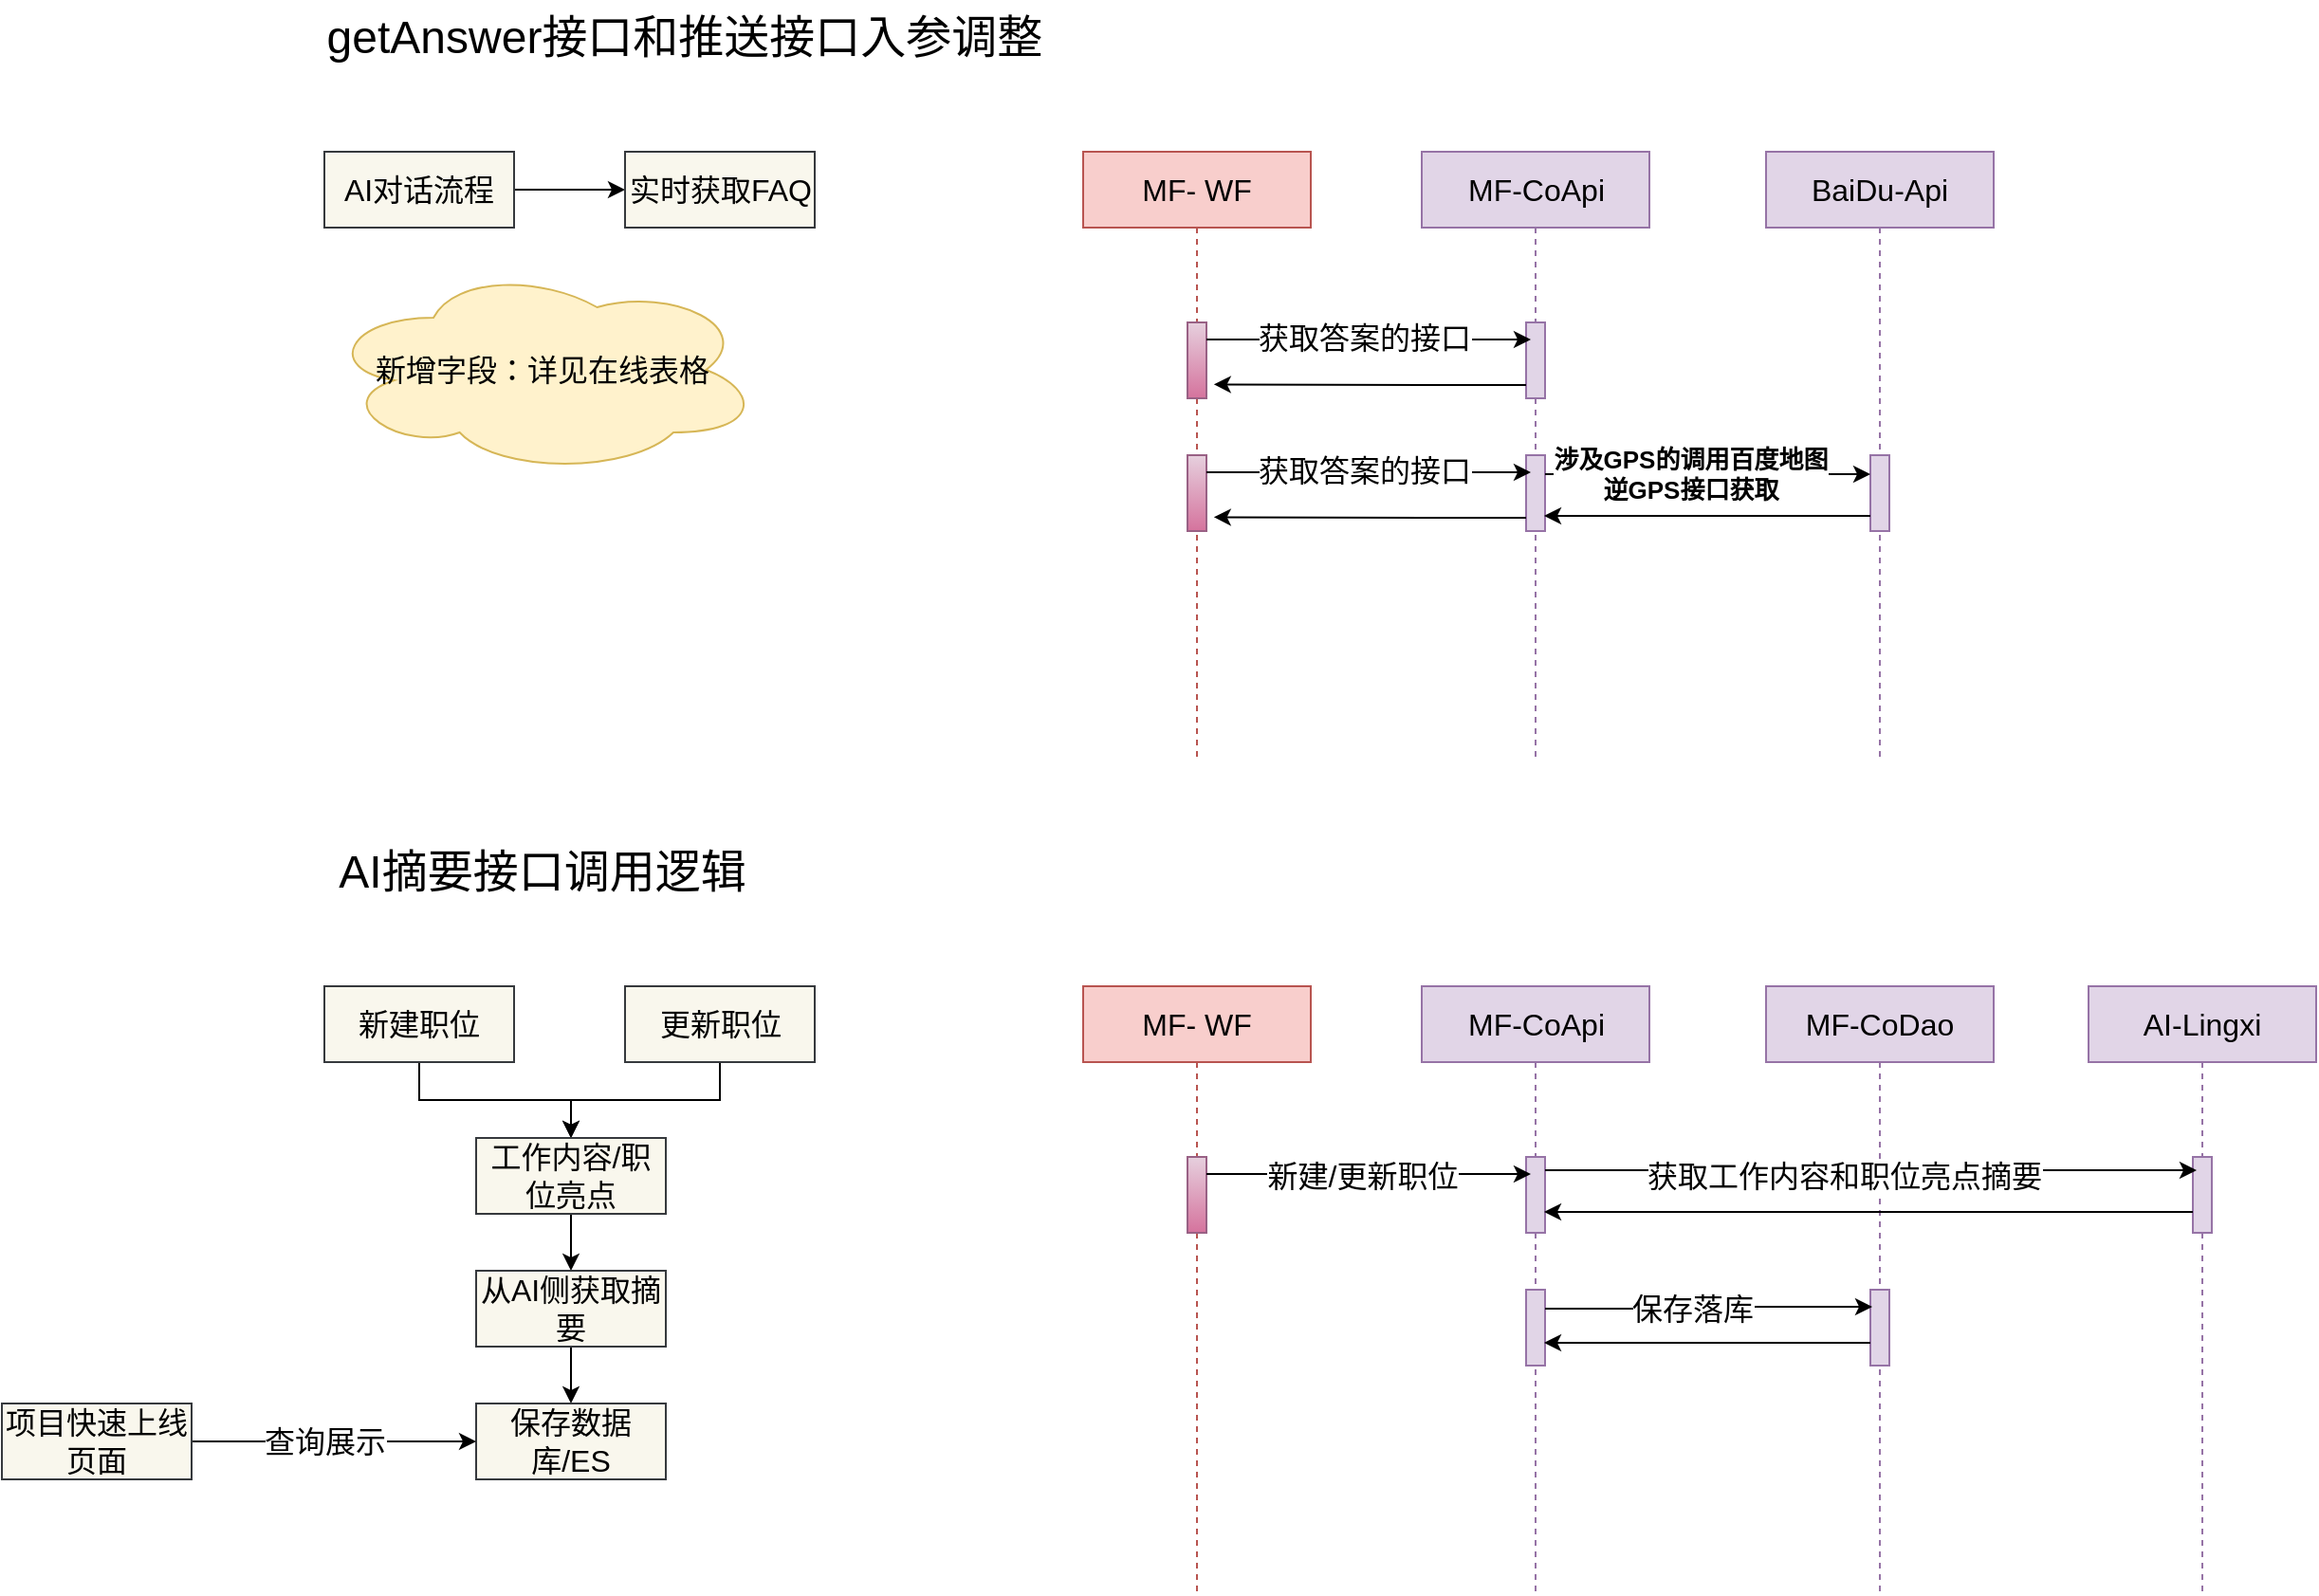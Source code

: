 <mxfile version="21.5.0" type="github">
  <diagram name="第 1 页" id="okgRd9AZlKehFwecoaof">
    <mxGraphModel dx="1834" dy="796" grid="1" gridSize="10" guides="1" tooltips="1" connect="1" arrows="1" fold="1" page="0" pageScale="1" pageWidth="827" pageHeight="1169" math="0" shadow="0">
      <root>
        <mxCell id="0" />
        <mxCell id="1" parent="0" />
        <mxCell id="PgGattzd3bPUR50WQWmN-2" value="getAnswer接口和推送接口入参调整" style="text;html=1;strokeColor=none;fillColor=none;align=center;verticalAlign=middle;whiteSpace=wrap;rounded=0;fontSize=24;" vertex="1" parent="1">
          <mxGeometry x="-120" y="80" width="380" height="40" as="geometry" />
        </mxCell>
        <mxCell id="PgGattzd3bPUR50WQWmN-3" value="" style="edgeStyle=orthogonalEdgeStyle;orthogonalLoop=1;jettySize=auto;html=1;" edge="1" parent="1" source="PgGattzd3bPUR50WQWmN-4" target="PgGattzd3bPUR50WQWmN-5">
          <mxGeometry relative="1" as="geometry" />
        </mxCell>
        <mxCell id="PgGattzd3bPUR50WQWmN-4" value="AI对话流程" style="whiteSpace=wrap;html=1;verticalAlign=middle;labelBackgroundColor=none;fontSize=16;fillColor=#f9f7ed;strokeColor=#36393d;rounded=0;" vertex="1" parent="1">
          <mxGeometry x="-120" y="160" width="100" height="40" as="geometry" />
        </mxCell>
        <mxCell id="PgGattzd3bPUR50WQWmN-5" value="实时获取FAQ" style="whiteSpace=wrap;html=1;verticalAlign=middle;labelBackgroundColor=none;fontSize=16;fillColor=#f9f7ed;strokeColor=#36393d;rounded=0;" vertex="1" parent="1">
          <mxGeometry x="38.5" y="160" width="100" height="40" as="geometry" />
        </mxCell>
        <mxCell id="PgGattzd3bPUR50WQWmN-6" value="MF- WF" style="shape=umlLifeline;perimeter=lifelinePerimeter;whiteSpace=wrap;html=1;container=1;collapsible=0;recursiveResize=0;outlineConnect=0;rounded=0;fontFamily=Helvetica;fontSize=16;strokeColor=#b85450;fillColor=#f8cecc;" vertex="1" parent="1">
          <mxGeometry x="280" y="160" width="120" height="320" as="geometry" />
        </mxCell>
        <mxCell id="PgGattzd3bPUR50WQWmN-7" value="" style="html=1;points=[];perimeter=orthogonalPerimeter;rounded=0;fontFamily=Helvetica;fontSize=19;strokeColor=#996185;fillColor=#e6d0de;gradientColor=#d5739d;" vertex="1" parent="PgGattzd3bPUR50WQWmN-6">
          <mxGeometry x="55" y="90" width="10" height="40" as="geometry" />
        </mxCell>
        <mxCell id="PgGattzd3bPUR50WQWmN-8" value="MF-CoApi" style="shape=umlLifeline;perimeter=lifelinePerimeter;whiteSpace=wrap;html=1;container=1;collapsible=0;recursiveResize=0;outlineConnect=0;rounded=0;fontFamily=Helvetica;fontSize=16;strokeColor=#9673a6;fillColor=#e1d5e7;" vertex="1" parent="1">
          <mxGeometry x="458.5" y="160" width="120" height="320" as="geometry" />
        </mxCell>
        <mxCell id="PgGattzd3bPUR50WQWmN-9" value="" style="html=1;points=[];perimeter=orthogonalPerimeter;rounded=0;fontFamily=Helvetica;fontSize=19;strokeColor=#9673a6;fillColor=#e1d5e7;" vertex="1" parent="PgGattzd3bPUR50WQWmN-8">
          <mxGeometry x="55" y="90" width="10" height="40" as="geometry" />
        </mxCell>
        <mxCell id="PgGattzd3bPUR50WQWmN-16" value="" style="html=1;points=[];perimeter=orthogonalPerimeter;rounded=0;fontFamily=Helvetica;fontSize=19;strokeColor=#996185;fillColor=#e6d0de;gradientColor=#d5739d;" vertex="1" parent="PgGattzd3bPUR50WQWmN-8">
          <mxGeometry x="-123.5" y="160" width="10" height="40" as="geometry" />
        </mxCell>
        <mxCell id="PgGattzd3bPUR50WQWmN-17" value="" style="html=1;points=[];perimeter=orthogonalPerimeter;rounded=0;fontFamily=Helvetica;fontSize=19;strokeColor=#9673a6;fillColor=#e1d5e7;" vertex="1" parent="PgGattzd3bPUR50WQWmN-8">
          <mxGeometry x="55" y="160" width="10" height="40" as="geometry" />
        </mxCell>
        <mxCell id="PgGattzd3bPUR50WQWmN-18" style="edgeStyle=orthogonalEdgeStyle;orthogonalLoop=1;jettySize=auto;html=1;entryX=0.25;entryY=0.225;entryDx=0;entryDy=0;entryPerimeter=0;" edge="1" parent="PgGattzd3bPUR50WQWmN-8" source="PgGattzd3bPUR50WQWmN-16" target="PgGattzd3bPUR50WQWmN-17">
          <mxGeometry relative="1" as="geometry">
            <Array as="points">
              <mxPoint x="-78.5" y="169" />
              <mxPoint x="-78.5" y="169" />
            </Array>
          </mxGeometry>
        </mxCell>
        <mxCell id="PgGattzd3bPUR50WQWmN-19" value="获取答案的接口" style="edgeLabel;html=1;align=center;verticalAlign=middle;resizable=0;points=[];fontSize=16;" vertex="1" connectable="0" parent="PgGattzd3bPUR50WQWmN-18">
          <mxGeometry x="-0.029" y="1" relative="1" as="geometry">
            <mxPoint as="offset" />
          </mxGeometry>
        </mxCell>
        <mxCell id="PgGattzd3bPUR50WQWmN-20" style="edgeStyle=orthogonalEdgeStyle;orthogonalLoop=1;jettySize=auto;html=1;entryX=1.389;entryY=0.817;entryDx=0;entryDy=0;entryPerimeter=0;" edge="1" parent="PgGattzd3bPUR50WQWmN-8" source="PgGattzd3bPUR50WQWmN-17" target="PgGattzd3bPUR50WQWmN-16">
          <mxGeometry relative="1" as="geometry">
            <Array as="points">
              <mxPoint x="11.5" y="193" />
              <mxPoint x="11.5" y="193" />
            </Array>
          </mxGeometry>
        </mxCell>
        <mxCell id="PgGattzd3bPUR50WQWmN-10" style="edgeStyle=orthogonalEdgeStyle;orthogonalLoop=1;jettySize=auto;html=1;entryX=0.25;entryY=0.225;entryDx=0;entryDy=0;entryPerimeter=0;" edge="1" parent="1" source="PgGattzd3bPUR50WQWmN-7" target="PgGattzd3bPUR50WQWmN-9">
          <mxGeometry relative="1" as="geometry">
            <Array as="points">
              <mxPoint x="380" y="259" />
              <mxPoint x="380" y="259" />
            </Array>
          </mxGeometry>
        </mxCell>
        <mxCell id="PgGattzd3bPUR50WQWmN-11" value="获取答案的接口" style="edgeLabel;html=1;align=center;verticalAlign=middle;resizable=0;points=[];fontSize=16;" vertex="1" connectable="0" parent="PgGattzd3bPUR50WQWmN-10">
          <mxGeometry x="-0.029" y="1" relative="1" as="geometry">
            <mxPoint as="offset" />
          </mxGeometry>
        </mxCell>
        <mxCell id="PgGattzd3bPUR50WQWmN-12" style="edgeStyle=orthogonalEdgeStyle;orthogonalLoop=1;jettySize=auto;html=1;entryX=1.389;entryY=0.817;entryDx=0;entryDy=0;entryPerimeter=0;" edge="1" parent="1" source="PgGattzd3bPUR50WQWmN-9" target="PgGattzd3bPUR50WQWmN-7">
          <mxGeometry relative="1" as="geometry">
            <Array as="points">
              <mxPoint x="470" y="283" />
              <mxPoint x="470" y="283" />
            </Array>
          </mxGeometry>
        </mxCell>
        <mxCell id="PgGattzd3bPUR50WQWmN-13" value="新增字段：详见在线表格" style="ellipse;shape=cloud;whiteSpace=wrap;html=1;fillColor=#fff2cc;strokeColor=#d6b656;fontSize=16;" vertex="1" parent="1">
          <mxGeometry x="-120" y="220" width="230" height="110" as="geometry" />
        </mxCell>
        <mxCell id="PgGattzd3bPUR50WQWmN-14" value="BaiDu-Api" style="shape=umlLifeline;perimeter=lifelinePerimeter;whiteSpace=wrap;html=1;container=1;collapsible=0;recursiveResize=0;outlineConnect=0;rounded=0;fontFamily=Helvetica;fontSize=16;strokeColor=#9673a6;fillColor=#e1d5e7;" vertex="1" parent="1">
          <mxGeometry x="640" y="160" width="120" height="320" as="geometry" />
        </mxCell>
        <mxCell id="PgGattzd3bPUR50WQWmN-15" value="" style="html=1;points=[];perimeter=orthogonalPerimeter;rounded=0;fontFamily=Helvetica;fontSize=19;strokeColor=#9673a6;fillColor=#e1d5e7;" vertex="1" parent="PgGattzd3bPUR50WQWmN-14">
          <mxGeometry x="55" y="160" width="10" height="40" as="geometry" />
        </mxCell>
        <mxCell id="PgGattzd3bPUR50WQWmN-21" style="edgeStyle=orthogonalEdgeStyle;rounded=0;orthogonalLoop=1;jettySize=auto;html=1;entryX=0;entryY=0.25;entryDx=0;entryDy=0;entryPerimeter=0;" edge="1" parent="1" source="PgGattzd3bPUR50WQWmN-17" target="PgGattzd3bPUR50WQWmN-15">
          <mxGeometry relative="1" as="geometry">
            <Array as="points">
              <mxPoint x="560" y="330" />
              <mxPoint x="560" y="330" />
            </Array>
          </mxGeometry>
        </mxCell>
        <mxCell id="PgGattzd3bPUR50WQWmN-23" value="涉及GPS的调用百度地图&lt;br style=&quot;font-size: 13px;&quot;&gt;逆GPS接口获取" style="edgeLabel;html=1;align=center;verticalAlign=middle;resizable=0;points=[];fontSize=13;fontStyle=1" vertex="1" connectable="0" parent="PgGattzd3bPUR50WQWmN-21">
          <mxGeometry x="-0.609" y="-1" relative="1" as="geometry">
            <mxPoint x="43" y="-1" as="offset" />
          </mxGeometry>
        </mxCell>
        <mxCell id="PgGattzd3bPUR50WQWmN-22" style="edgeStyle=orthogonalEdgeStyle;rounded=0;orthogonalLoop=1;jettySize=auto;html=1;entryX=0.95;entryY=0.8;entryDx=0;entryDy=0;entryPerimeter=0;" edge="1" parent="1" source="PgGattzd3bPUR50WQWmN-15" target="PgGattzd3bPUR50WQWmN-17">
          <mxGeometry relative="1" as="geometry">
            <Array as="points">
              <mxPoint x="650" y="352" />
              <mxPoint x="650" y="352" />
            </Array>
          </mxGeometry>
        </mxCell>
        <mxCell id="PgGattzd3bPUR50WQWmN-24" value="AI摘要接口调用逻辑" style="text;html=1;strokeColor=none;fillColor=none;align=center;verticalAlign=middle;whiteSpace=wrap;rounded=0;fontSize=24;" vertex="1" parent="1">
          <mxGeometry x="-120" y="520" width="230" height="40" as="geometry" />
        </mxCell>
        <mxCell id="PgGattzd3bPUR50WQWmN-26" value="MF- WF" style="shape=umlLifeline;perimeter=lifelinePerimeter;whiteSpace=wrap;html=1;container=1;collapsible=0;recursiveResize=0;outlineConnect=0;rounded=0;fontFamily=Helvetica;fontSize=16;strokeColor=#b85450;fillColor=#f8cecc;" vertex="1" parent="1">
          <mxGeometry x="280" y="600" width="120" height="320" as="geometry" />
        </mxCell>
        <mxCell id="PgGattzd3bPUR50WQWmN-27" value="" style="html=1;points=[];perimeter=orthogonalPerimeter;rounded=0;fontFamily=Helvetica;fontSize=19;strokeColor=#996185;fillColor=#e6d0de;gradientColor=#d5739d;" vertex="1" parent="PgGattzd3bPUR50WQWmN-26">
          <mxGeometry x="55" y="90" width="10" height="40" as="geometry" />
        </mxCell>
        <mxCell id="PgGattzd3bPUR50WQWmN-28" value="MF-CoApi" style="shape=umlLifeline;perimeter=lifelinePerimeter;whiteSpace=wrap;html=1;container=1;collapsible=0;recursiveResize=0;outlineConnect=0;rounded=0;fontFamily=Helvetica;fontSize=16;strokeColor=#9673a6;fillColor=#e1d5e7;" vertex="1" parent="1">
          <mxGeometry x="458.5" y="600" width="120" height="320" as="geometry" />
        </mxCell>
        <mxCell id="PgGattzd3bPUR50WQWmN-29" value="" style="html=1;points=[];perimeter=orthogonalPerimeter;rounded=0;fontFamily=Helvetica;fontSize=19;strokeColor=#9673a6;fillColor=#e1d5e7;" vertex="1" parent="PgGattzd3bPUR50WQWmN-28">
          <mxGeometry x="55" y="90" width="10" height="40" as="geometry" />
        </mxCell>
        <mxCell id="PgGattzd3bPUR50WQWmN-31" value="" style="html=1;points=[];perimeter=orthogonalPerimeter;rounded=0;fontFamily=Helvetica;fontSize=19;strokeColor=#9673a6;fillColor=#e1d5e7;" vertex="1" parent="PgGattzd3bPUR50WQWmN-28">
          <mxGeometry x="55" y="160" width="10" height="40" as="geometry" />
        </mxCell>
        <mxCell id="PgGattzd3bPUR50WQWmN-35" style="edgeStyle=orthogonalEdgeStyle;orthogonalLoop=1;jettySize=auto;html=1;entryX=0.25;entryY=0.225;entryDx=0;entryDy=0;entryPerimeter=0;" edge="1" parent="1" source="PgGattzd3bPUR50WQWmN-27" target="PgGattzd3bPUR50WQWmN-29">
          <mxGeometry relative="1" as="geometry">
            <Array as="points">
              <mxPoint x="380" y="699" />
              <mxPoint x="380" y="699" />
            </Array>
          </mxGeometry>
        </mxCell>
        <mxCell id="PgGattzd3bPUR50WQWmN-76" value="新建/更新职位" style="edgeLabel;html=1;align=center;verticalAlign=middle;resizable=0;points=[];fontSize=16;" vertex="1" connectable="0" parent="PgGattzd3bPUR50WQWmN-35">
          <mxGeometry x="-0.041" y="-1" relative="1" as="geometry">
            <mxPoint as="offset" />
          </mxGeometry>
        </mxCell>
        <mxCell id="PgGattzd3bPUR50WQWmN-38" value="MF-CoDao" style="shape=umlLifeline;perimeter=lifelinePerimeter;whiteSpace=wrap;html=1;container=1;collapsible=0;recursiveResize=0;outlineConnect=0;rounded=0;fontFamily=Helvetica;fontSize=16;strokeColor=#9673a6;fillColor=#e1d5e7;" vertex="1" parent="1">
          <mxGeometry x="640" y="600" width="120" height="320" as="geometry" />
        </mxCell>
        <mxCell id="PgGattzd3bPUR50WQWmN-39" value="" style="html=1;points=[];perimeter=orthogonalPerimeter;rounded=0;fontFamily=Helvetica;fontSize=19;strokeColor=#9673a6;fillColor=#e1d5e7;" vertex="1" parent="PgGattzd3bPUR50WQWmN-38">
          <mxGeometry x="55" y="160" width="10" height="40" as="geometry" />
        </mxCell>
        <mxCell id="PgGattzd3bPUR50WQWmN-66" style="edgeStyle=orthogonalEdgeStyle;rounded=0;orthogonalLoop=1;jettySize=auto;html=1;entryX=0.5;entryY=0;entryDx=0;entryDy=0;" edge="1" parent="1" source="PgGattzd3bPUR50WQWmN-61" target="PgGattzd3bPUR50WQWmN-64">
          <mxGeometry relative="1" as="geometry" />
        </mxCell>
        <mxCell id="PgGattzd3bPUR50WQWmN-61" value="新建职位" style="whiteSpace=wrap;html=1;verticalAlign=middle;labelBackgroundColor=none;fontSize=16;fillColor=#f9f7ed;strokeColor=#36393d;rounded=0;" vertex="1" parent="1">
          <mxGeometry x="-120" y="600" width="100" height="40" as="geometry" />
        </mxCell>
        <mxCell id="PgGattzd3bPUR50WQWmN-65" style="edgeStyle=orthogonalEdgeStyle;rounded=0;orthogonalLoop=1;jettySize=auto;html=1;entryX=0.5;entryY=0;entryDx=0;entryDy=0;" edge="1" parent="1" source="PgGattzd3bPUR50WQWmN-63" target="PgGattzd3bPUR50WQWmN-64">
          <mxGeometry relative="1" as="geometry" />
        </mxCell>
        <mxCell id="PgGattzd3bPUR50WQWmN-63" value="更新职位" style="whiteSpace=wrap;html=1;verticalAlign=middle;labelBackgroundColor=none;fontSize=16;fillColor=#f9f7ed;strokeColor=#36393d;rounded=0;" vertex="1" parent="1">
          <mxGeometry x="38.5" y="600" width="100" height="40" as="geometry" />
        </mxCell>
        <mxCell id="PgGattzd3bPUR50WQWmN-70" value="" style="edgeStyle=orthogonalEdgeStyle;rounded=0;orthogonalLoop=1;jettySize=auto;html=1;" edge="1" parent="1" source="PgGattzd3bPUR50WQWmN-64" target="PgGattzd3bPUR50WQWmN-69">
          <mxGeometry relative="1" as="geometry" />
        </mxCell>
        <mxCell id="PgGattzd3bPUR50WQWmN-64" value="工作内容/职位亮点" style="whiteSpace=wrap;html=1;verticalAlign=middle;labelBackgroundColor=none;fontSize=16;fillColor=#f9f7ed;strokeColor=#36393d;rounded=0;" vertex="1" parent="1">
          <mxGeometry x="-40" y="680" width="100" height="40" as="geometry" />
        </mxCell>
        <mxCell id="PgGattzd3bPUR50WQWmN-72" value="" style="edgeStyle=orthogonalEdgeStyle;rounded=0;orthogonalLoop=1;jettySize=auto;html=1;" edge="1" parent="1" source="PgGattzd3bPUR50WQWmN-69" target="PgGattzd3bPUR50WQWmN-71">
          <mxGeometry relative="1" as="geometry" />
        </mxCell>
        <mxCell id="PgGattzd3bPUR50WQWmN-69" value="从AI侧获取摘要" style="whiteSpace=wrap;html=1;verticalAlign=middle;labelBackgroundColor=none;fontSize=16;fillColor=#f9f7ed;strokeColor=#36393d;rounded=0;" vertex="1" parent="1">
          <mxGeometry x="-40" y="750" width="100" height="40" as="geometry" />
        </mxCell>
        <mxCell id="PgGattzd3bPUR50WQWmN-71" value="保存数据库/ES" style="whiteSpace=wrap;html=1;verticalAlign=middle;labelBackgroundColor=none;fontSize=16;fillColor=#f9f7ed;strokeColor=#36393d;rounded=0;" vertex="1" parent="1">
          <mxGeometry x="-40" y="820" width="100" height="40" as="geometry" />
        </mxCell>
        <mxCell id="PgGattzd3bPUR50WQWmN-74" style="edgeStyle=orthogonalEdgeStyle;rounded=0;orthogonalLoop=1;jettySize=auto;html=1;" edge="1" parent="1" source="PgGattzd3bPUR50WQWmN-73" target="PgGattzd3bPUR50WQWmN-71">
          <mxGeometry relative="1" as="geometry" />
        </mxCell>
        <mxCell id="PgGattzd3bPUR50WQWmN-75" value="查询展示" style="edgeLabel;html=1;align=center;verticalAlign=middle;resizable=0;points=[];fontSize=16;" vertex="1" connectable="0" parent="PgGattzd3bPUR50WQWmN-74">
          <mxGeometry x="-0.36" relative="1" as="geometry">
            <mxPoint x="22" as="offset" />
          </mxGeometry>
        </mxCell>
        <mxCell id="PgGattzd3bPUR50WQWmN-73" value="项目快速上线页面" style="whiteSpace=wrap;html=1;verticalAlign=middle;labelBackgroundColor=none;fontSize=16;fillColor=#f9f7ed;strokeColor=#36393d;rounded=0;" vertex="1" parent="1">
          <mxGeometry x="-290" y="820" width="100" height="40" as="geometry" />
        </mxCell>
        <mxCell id="PgGattzd3bPUR50WQWmN-79" value="AI-Lingxi" style="shape=umlLifeline;perimeter=lifelinePerimeter;whiteSpace=wrap;html=1;container=1;collapsible=0;recursiveResize=0;outlineConnect=0;rounded=0;fontFamily=Helvetica;fontSize=16;strokeColor=#9673a6;fillColor=#e1d5e7;" vertex="1" parent="1">
          <mxGeometry x="810" y="600" width="120" height="320" as="geometry" />
        </mxCell>
        <mxCell id="PgGattzd3bPUR50WQWmN-81" value="" style="html=1;points=[];perimeter=orthogonalPerimeter;rounded=0;fontFamily=Helvetica;fontSize=19;strokeColor=#9673a6;fillColor=#e1d5e7;" vertex="1" parent="PgGattzd3bPUR50WQWmN-79">
          <mxGeometry x="55" y="90" width="10" height="40" as="geometry" />
        </mxCell>
        <mxCell id="PgGattzd3bPUR50WQWmN-82" style="edgeStyle=orthogonalEdgeStyle;rounded=0;orthogonalLoop=1;jettySize=auto;html=1;entryX=0.2;entryY=0.175;entryDx=0;entryDy=0;entryPerimeter=0;" edge="1" parent="1" source="PgGattzd3bPUR50WQWmN-29" target="PgGattzd3bPUR50WQWmN-81">
          <mxGeometry relative="1" as="geometry">
            <Array as="points">
              <mxPoint x="610" y="697" />
              <mxPoint x="610" y="697" />
            </Array>
          </mxGeometry>
        </mxCell>
        <mxCell id="PgGattzd3bPUR50WQWmN-84" value="获取工作内容和职位亮点摘要" style="edgeLabel;html=1;align=center;verticalAlign=middle;resizable=0;points=[];fontSize=16;" vertex="1" connectable="0" parent="PgGattzd3bPUR50WQWmN-82">
          <mxGeometry x="-0.182" relative="1" as="geometry">
            <mxPoint x="17" y="3" as="offset" />
          </mxGeometry>
        </mxCell>
        <mxCell id="PgGattzd3bPUR50WQWmN-83" style="edgeStyle=orthogonalEdgeStyle;rounded=0;orthogonalLoop=1;jettySize=auto;html=1;entryX=0.95;entryY=0.725;entryDx=0;entryDy=0;entryPerimeter=0;" edge="1" parent="1" source="PgGattzd3bPUR50WQWmN-81" target="PgGattzd3bPUR50WQWmN-29">
          <mxGeometry relative="1" as="geometry">
            <Array as="points">
              <mxPoint x="780" y="719" />
              <mxPoint x="780" y="719" />
            </Array>
          </mxGeometry>
        </mxCell>
        <mxCell id="PgGattzd3bPUR50WQWmN-85" style="edgeStyle=orthogonalEdgeStyle;rounded=0;orthogonalLoop=1;jettySize=auto;html=1;entryX=0.1;entryY=0.225;entryDx=0;entryDy=0;entryPerimeter=0;" edge="1" parent="1" source="PgGattzd3bPUR50WQWmN-31" target="PgGattzd3bPUR50WQWmN-39">
          <mxGeometry relative="1" as="geometry">
            <Array as="points">
              <mxPoint x="609" y="770" />
              <mxPoint x="609" y="769" />
            </Array>
          </mxGeometry>
        </mxCell>
        <mxCell id="PgGattzd3bPUR50WQWmN-86" value="保存落库" style="edgeLabel;html=1;align=center;verticalAlign=middle;resizable=0;points=[];fontSize=16;" vertex="1" connectable="0" parent="PgGattzd3bPUR50WQWmN-85">
          <mxGeometry x="-0.107" relative="1" as="geometry">
            <mxPoint as="offset" />
          </mxGeometry>
        </mxCell>
        <mxCell id="PgGattzd3bPUR50WQWmN-87" style="edgeStyle=orthogonalEdgeStyle;rounded=0;orthogonalLoop=1;jettySize=auto;html=1;entryX=0.95;entryY=0.7;entryDx=0;entryDy=0;entryPerimeter=0;" edge="1" parent="1" source="PgGattzd3bPUR50WQWmN-39" target="PgGattzd3bPUR50WQWmN-31">
          <mxGeometry relative="1" as="geometry">
            <Array as="points">
              <mxPoint x="650" y="788" />
              <mxPoint x="650" y="788" />
            </Array>
          </mxGeometry>
        </mxCell>
      </root>
    </mxGraphModel>
  </diagram>
</mxfile>
